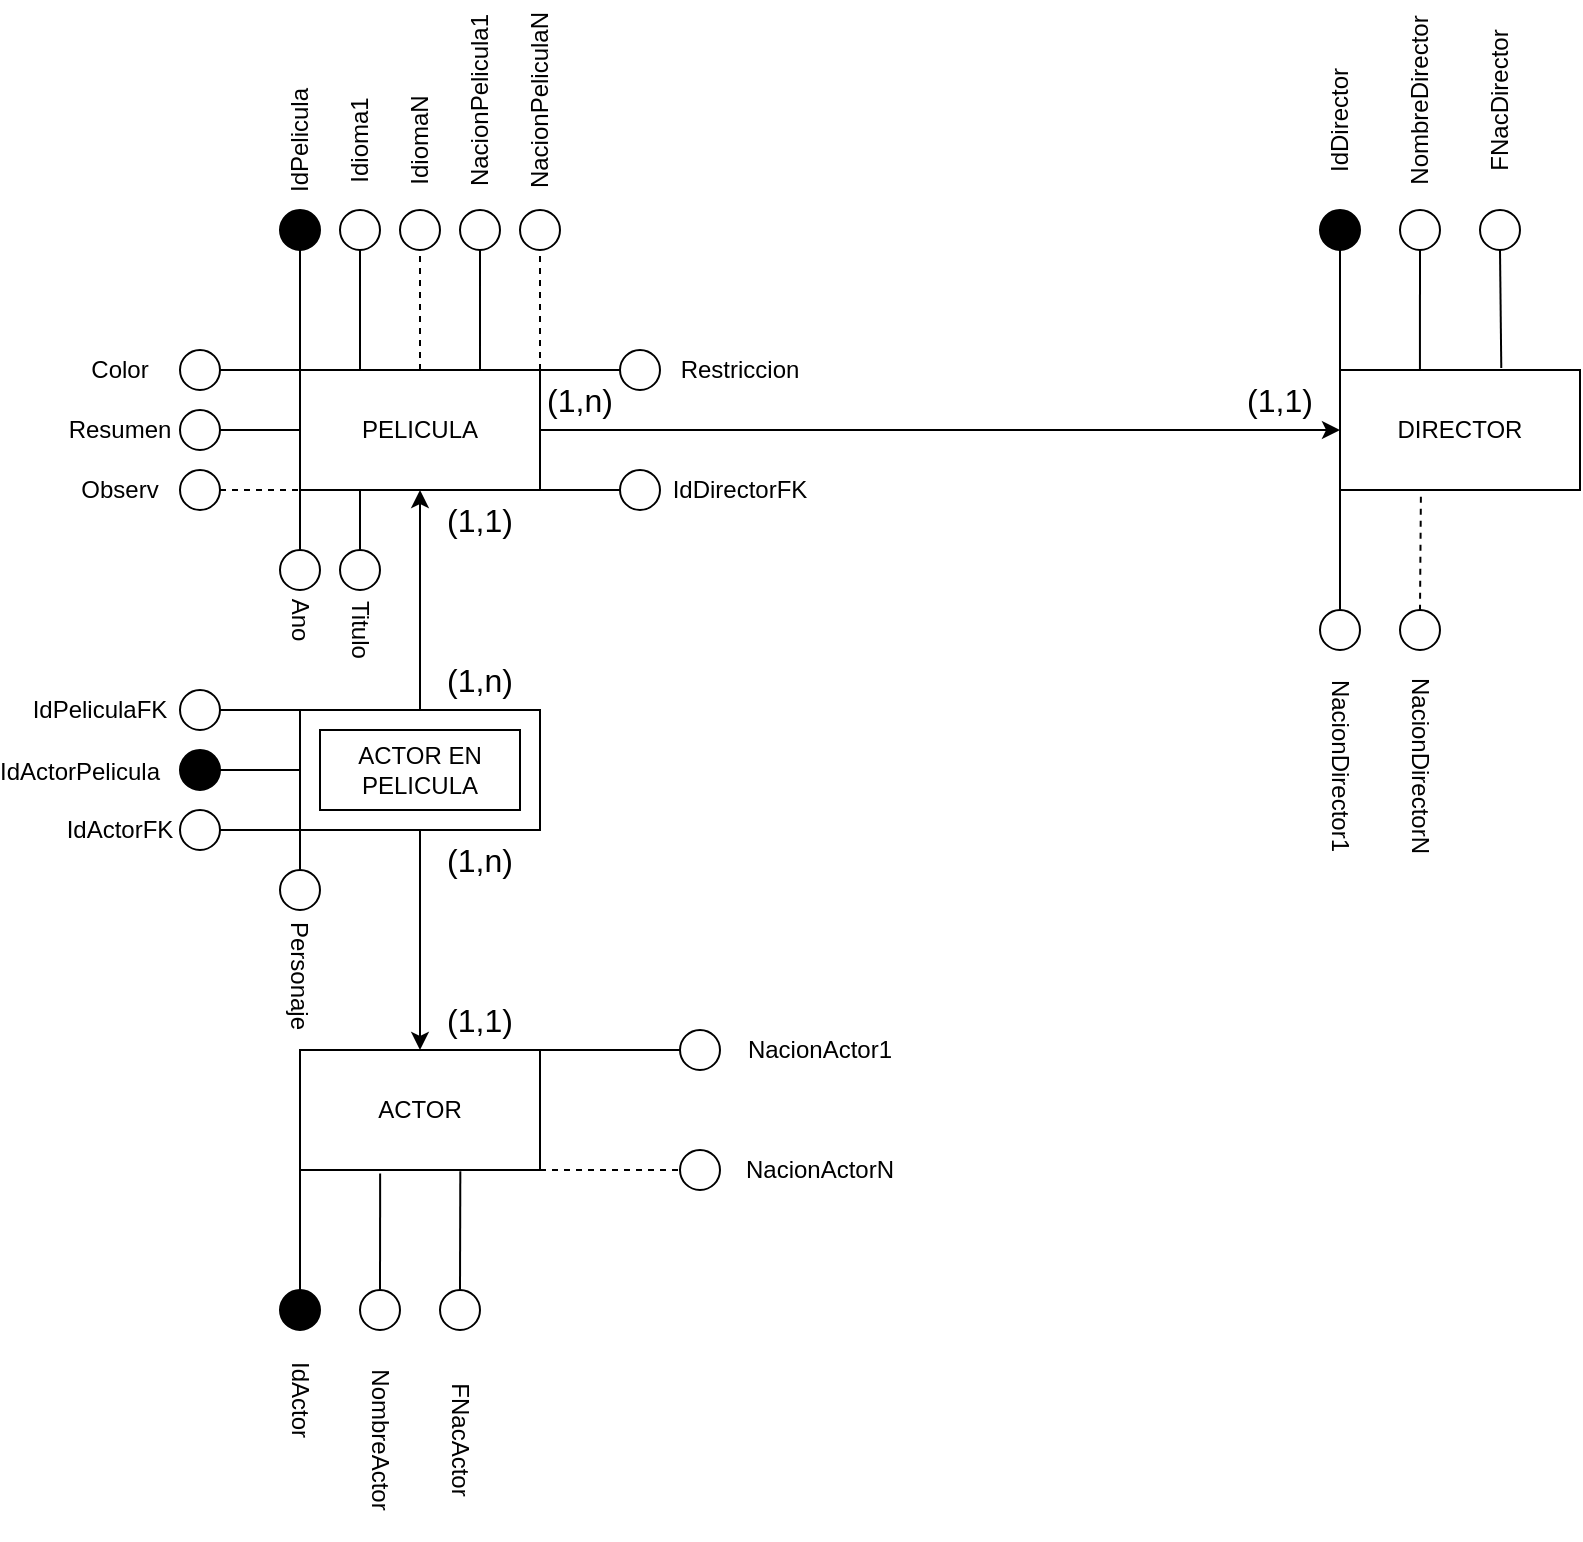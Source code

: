 <mxfile version="25.0.1">
  <diagram name="Page-1" id="vyGXIA79MHlj44jtNxEa">
    <mxGraphModel dx="3134" dy="746" grid="1" gridSize="10" guides="1" tooltips="1" connect="1" arrows="1" fold="1" page="1" pageScale="1" pageWidth="850" pageHeight="1100" math="0" shadow="0">
      <root>
        <mxCell id="0" />
        <mxCell id="1" parent="0" />
        <mxCell id="NIufxUbHIXF32C0Od_Hi-1" value="PELICULA" style="rounded=0;whiteSpace=wrap;html=1;" parent="1" vertex="1">
          <mxGeometry x="-740" y="350" width="120" height="60" as="geometry" />
        </mxCell>
        <mxCell id="NIufxUbHIXF32C0Od_Hi-2" value="ACTOR" style="rounded=0;whiteSpace=wrap;html=1;" parent="1" vertex="1">
          <mxGeometry x="-740" y="690" width="120" height="60" as="geometry" />
        </mxCell>
        <mxCell id="NIufxUbHIXF32C0Od_Hi-4" value="DIRECTOR" style="rounded=0;whiteSpace=wrap;html=1;" parent="1" vertex="1">
          <mxGeometry x="-220" y="350" width="120" height="60" as="geometry" />
        </mxCell>
        <mxCell id="NIufxUbHIXF32C0Od_Hi-11" value="" style="ellipse;whiteSpace=wrap;html=1;aspect=fixed;fillColor=#000000;" parent="1" vertex="1">
          <mxGeometry x="-750" y="810" width="20" height="20" as="geometry" />
        </mxCell>
        <mxCell id="NIufxUbHIXF32C0Od_Hi-12" value="" style="ellipse;whiteSpace=wrap;html=1;aspect=fixed;" parent="1" vertex="1">
          <mxGeometry x="-550" y="680" width="20" height="20" as="geometry" />
        </mxCell>
        <mxCell id="NIufxUbHIXF32C0Od_Hi-14" value="" style="endArrow=none;html=1;rounded=0;fontSize=12;startSize=8;endSize=8;curved=1;entryX=0;entryY=1;entryDx=0;entryDy=0;exitX=0.5;exitY=0;exitDx=0;exitDy=0;" parent="1" source="NIufxUbHIXF32C0Od_Hi-11" target="NIufxUbHIXF32C0Od_Hi-2" edge="1">
          <mxGeometry width="50" height="50" relative="1" as="geometry">
            <mxPoint x="-620" y="640" as="sourcePoint" />
            <mxPoint x="-570" y="590" as="targetPoint" />
          </mxGeometry>
        </mxCell>
        <mxCell id="twvNicbN_SNmIhZQjOS2-8" style="edgeStyle=orthogonalEdgeStyle;rounded=0;orthogonalLoop=1;jettySize=auto;html=1;exitX=1;exitY=0;exitDx=0;exitDy=0;" parent="1" source="NIufxUbHIXF32C0Od_Hi-16" edge="1">
          <mxGeometry relative="1" as="geometry">
            <mxPoint x="-740" y="610" as="targetPoint" />
          </mxGeometry>
        </mxCell>
        <mxCell id="NIufxUbHIXF32C0Od_Hi-16" value="" style="ellipse;whiteSpace=wrap;html=1;aspect=fixed;" parent="1" vertex="1">
          <mxGeometry x="-750" y="600" width="20" height="20" as="geometry" />
        </mxCell>
        <mxCell id="NIufxUbHIXF32C0Od_Hi-17" value="" style="endArrow=none;html=1;rounded=0;fontSize=12;startSize=8;endSize=8;curved=1;entryX=0.5;entryY=0;entryDx=0;entryDy=0;exitX=0;exitY=1;exitDx=0;exitDy=0;" parent="1" source="NIufxUbHIXF32C0Od_Hi-104" target="NIufxUbHIXF32C0Od_Hi-16" edge="1">
          <mxGeometry width="50" height="50" relative="1" as="geometry">
            <mxPoint x="-760" y="610" as="sourcePoint" />
            <mxPoint x="-740" y="610" as="targetPoint" />
          </mxGeometry>
        </mxCell>
        <mxCell id="NIufxUbHIXF32C0Od_Hi-18" value="" style="ellipse;whiteSpace=wrap;html=1;aspect=fixed;" parent="1" vertex="1">
          <mxGeometry x="-580" y="340" width="20" height="20" as="geometry" />
        </mxCell>
        <mxCell id="NIufxUbHIXF32C0Od_Hi-19" value="" style="ellipse;whiteSpace=wrap;html=1;aspect=fixed;" parent="1" vertex="1">
          <mxGeometry x="-720" y="440" width="20" height="20" as="geometry" />
        </mxCell>
        <mxCell id="NIufxUbHIXF32C0Od_Hi-20" value="" style="ellipse;whiteSpace=wrap;html=1;aspect=fixed;" parent="1" vertex="1">
          <mxGeometry x="-800" y="370" width="20" height="20" as="geometry" />
        </mxCell>
        <mxCell id="NIufxUbHIXF32C0Od_Hi-21" value="" style="ellipse;whiteSpace=wrap;html=1;aspect=fixed;" parent="1" vertex="1">
          <mxGeometry x="-720" y="270" width="20" height="20" as="geometry" />
        </mxCell>
        <mxCell id="NIufxUbHIXF32C0Od_Hi-22" value="" style="ellipse;whiteSpace=wrap;html=1;aspect=fixed;fillColor=#000000;" parent="1" vertex="1">
          <mxGeometry x="-750" y="270" width="20" height="20" as="geometry" />
        </mxCell>
        <mxCell id="NIufxUbHIXF32C0Od_Hi-27" value="" style="endArrow=none;html=1;rounded=0;fontSize=12;startSize=8;endSize=8;curved=1;exitX=0.25;exitY=1;exitDx=0;exitDy=0;" parent="1" source="NIufxUbHIXF32C0Od_Hi-1" edge="1">
          <mxGeometry width="50" height="50" relative="1" as="geometry">
            <mxPoint x="-590" y="320" as="sourcePoint" />
            <mxPoint x="-710" y="440" as="targetPoint" />
          </mxGeometry>
        </mxCell>
        <mxCell id="NIufxUbHIXF32C0Od_Hi-28" value="" style="endArrow=none;html=1;rounded=0;fontSize=12;startSize=8;endSize=8;curved=1;entryX=1;entryY=0;entryDx=0;entryDy=0;exitX=0;exitY=0.5;exitDx=0;exitDy=0;" parent="1" source="NIufxUbHIXF32C0Od_Hi-18" target="NIufxUbHIXF32C0Od_Hi-1" edge="1">
          <mxGeometry width="50" height="50" relative="1" as="geometry">
            <mxPoint x="-620" y="420" as="sourcePoint" />
            <mxPoint x="-570" y="370" as="targetPoint" />
          </mxGeometry>
        </mxCell>
        <mxCell id="NIufxUbHIXF32C0Od_Hi-29" value="" style="endArrow=none;html=1;rounded=0;fontSize=12;startSize=8;endSize=8;curved=1;entryX=1;entryY=0.5;entryDx=0;entryDy=0;exitX=0;exitY=0.5;exitDx=0;exitDy=0;" parent="1" source="NIufxUbHIXF32C0Od_Hi-1" target="NIufxUbHIXF32C0Od_Hi-20" edge="1">
          <mxGeometry width="50" height="50" relative="1" as="geometry">
            <mxPoint x="-620" y="420" as="sourcePoint" />
            <mxPoint x="-570" y="370" as="targetPoint" />
          </mxGeometry>
        </mxCell>
        <mxCell id="NIufxUbHIXF32C0Od_Hi-31" value="" style="endArrow=none;html=1;rounded=0;fontSize=12;startSize=8;endSize=8;curved=1;entryX=0.5;entryY=1;entryDx=0;entryDy=0;exitX=0;exitY=0;exitDx=0;exitDy=0;" parent="1" source="NIufxUbHIXF32C0Od_Hi-1" target="NIufxUbHIXF32C0Od_Hi-22" edge="1">
          <mxGeometry width="50" height="50" relative="1" as="geometry">
            <mxPoint x="-620" y="420" as="sourcePoint" />
            <mxPoint x="-570" y="370" as="targetPoint" />
          </mxGeometry>
        </mxCell>
        <mxCell id="NIufxUbHIXF32C0Od_Hi-32" value="" style="ellipse;whiteSpace=wrap;html=1;aspect=fixed;" parent="1" vertex="1">
          <mxGeometry x="-800" y="340" width="20" height="20" as="geometry" />
        </mxCell>
        <mxCell id="NIufxUbHIXF32C0Od_Hi-33" value="" style="ellipse;whiteSpace=wrap;html=1;aspect=fixed;" parent="1" vertex="1">
          <mxGeometry x="-800" y="400" width="20" height="20" as="geometry" />
        </mxCell>
        <mxCell id="NIufxUbHIXF32C0Od_Hi-34" value="" style="endArrow=none;html=1;rounded=0;fontSize=12;startSize=8;endSize=8;curved=1;entryX=1;entryY=0.5;entryDx=0;entryDy=0;exitX=0;exitY=0;exitDx=0;exitDy=0;" parent="1" source="NIufxUbHIXF32C0Od_Hi-1" target="NIufxUbHIXF32C0Od_Hi-32" edge="1">
          <mxGeometry width="50" height="50" relative="1" as="geometry">
            <mxPoint x="-620" y="420" as="sourcePoint" />
            <mxPoint x="-570" y="370" as="targetPoint" />
          </mxGeometry>
        </mxCell>
        <mxCell id="NIufxUbHIXF32C0Od_Hi-37" style="edgeStyle=none;curved=1;rounded=0;orthogonalLoop=1;jettySize=auto;html=1;exitX=0.5;exitY=0;exitDx=0;exitDy=0;fontSize=12;startSize=8;endSize=8;" parent="1" source="NIufxUbHIXF32C0Od_Hi-19" target="NIufxUbHIXF32C0Od_Hi-19" edge="1">
          <mxGeometry relative="1" as="geometry" />
        </mxCell>
        <mxCell id="NIufxUbHIXF32C0Od_Hi-38" value="" style="ellipse;whiteSpace=wrap;html=1;aspect=fixed;fillColor=#000000;" parent="1" vertex="1">
          <mxGeometry x="-230" y="270" width="20" height="20" as="geometry" />
        </mxCell>
        <mxCell id="NIufxUbHIXF32C0Od_Hi-39" value="" style="ellipse;whiteSpace=wrap;html=1;aspect=fixed;" parent="1" vertex="1">
          <mxGeometry x="-230" y="470" width="20" height="20" as="geometry" />
        </mxCell>
        <mxCell id="NIufxUbHIXF32C0Od_Hi-43" value="" style="endArrow=none;html=1;rounded=0;fontSize=12;startSize=8;endSize=8;curved=1;entryX=0.5;entryY=1;entryDx=0;entryDy=0;exitX=0;exitY=0;exitDx=0;exitDy=0;" parent="1" source="NIufxUbHIXF32C0Od_Hi-4" target="NIufxUbHIXF32C0Od_Hi-38" edge="1">
          <mxGeometry width="50" height="50" relative="1" as="geometry">
            <mxPoint x="-420" y="420" as="sourcePoint" />
            <mxPoint x="-370" y="370" as="targetPoint" />
          </mxGeometry>
        </mxCell>
        <mxCell id="NIufxUbHIXF32C0Od_Hi-45" value="(1,n)" style="text;html=1;align=center;verticalAlign=middle;whiteSpace=wrap;rounded=0;fontSize=16;" parent="1" vertex="1">
          <mxGeometry x="-630" y="350" width="60" height="30" as="geometry" />
        </mxCell>
        <mxCell id="NIufxUbHIXF32C0Od_Hi-46" value="(1,1)" style="text;html=1;align=center;verticalAlign=middle;whiteSpace=wrap;rounded=0;fontSize=16;" parent="1" vertex="1">
          <mxGeometry x="-280" y="350" width="60" height="30" as="geometry" />
        </mxCell>
        <mxCell id="NIufxUbHIXF32C0Od_Hi-48" value="(1,n)" style="text;html=1;align=center;verticalAlign=middle;whiteSpace=wrap;rounded=0;fontSize=16;" parent="1" vertex="1">
          <mxGeometry x="-680" y="490" width="60" height="30" as="geometry" />
        </mxCell>
        <mxCell id="NIufxUbHIXF32C0Od_Hi-49" value="(1,n)" style="text;html=1;align=center;verticalAlign=middle;whiteSpace=wrap;rounded=0;fontSize=16;" parent="1" vertex="1">
          <mxGeometry x="-680" y="580" width="60" height="30" as="geometry" />
        </mxCell>
        <mxCell id="NIufxUbHIXF32C0Od_Hi-52" value="" style="ellipse;whiteSpace=wrap;html=1;aspect=fixed;fillColor=#ffffff;" parent="1" vertex="1">
          <mxGeometry x="-710" y="810" width="20" height="20" as="geometry" />
        </mxCell>
        <mxCell id="NIufxUbHIXF32C0Od_Hi-53" value="" style="endArrow=none;html=1;rounded=0;fontSize=12;startSize=8;endSize=8;curved=1;exitX=0.5;exitY=0;exitDx=0;exitDy=0;entryX=0.334;entryY=1.029;entryDx=0;entryDy=0;entryPerimeter=0;" parent="1" source="NIufxUbHIXF32C0Od_Hi-52" target="NIufxUbHIXF32C0Od_Hi-2" edge="1">
          <mxGeometry width="50" height="50" relative="1" as="geometry">
            <mxPoint x="-560" y="640" as="sourcePoint" />
            <mxPoint x="-690" y="760" as="targetPoint" />
          </mxGeometry>
        </mxCell>
        <mxCell id="NIufxUbHIXF32C0Od_Hi-54" value="NacionActor1" style="text;html=1;align=center;verticalAlign=middle;whiteSpace=wrap;rounded=0;rotation=0;" parent="1" vertex="1">
          <mxGeometry x="-520" y="675" width="80" height="30" as="geometry" />
        </mxCell>
        <mxCell id="NIufxUbHIXF32C0Od_Hi-55" value="NombreActor" style="text;html=1;align=center;verticalAlign=middle;whiteSpace=wrap;rounded=0;rotation=90;" parent="1" vertex="1">
          <mxGeometry x="-750" y="870" width="100" height="30" as="geometry" />
        </mxCell>
        <mxCell id="NIufxUbHIXF32C0Od_Hi-56" value="IdActor" style="text;html=1;align=center;verticalAlign=middle;whiteSpace=wrap;rounded=0;rotation=90;" parent="1" vertex="1">
          <mxGeometry x="-770" y="850" width="60" height="30" as="geometry" />
        </mxCell>
        <mxCell id="NIufxUbHIXF32C0Od_Hi-57" value="Personaje" style="text;html=1;align=center;verticalAlign=middle;whiteSpace=wrap;rounded=0;rotation=90;" parent="1" vertex="1">
          <mxGeometry x="-767.5" y="645" width="55" height="15" as="geometry" />
        </mxCell>
        <mxCell id="NIufxUbHIXF32C0Od_Hi-58" value="" style="ellipse;whiteSpace=wrap;html=1;aspect=fixed;" parent="1" vertex="1">
          <mxGeometry x="-690" y="270" width="20" height="20" as="geometry" />
        </mxCell>
        <mxCell id="NIufxUbHIXF32C0Od_Hi-60" value="Color" style="text;html=1;align=center;verticalAlign=middle;whiteSpace=wrap;rounded=0;rotation=0;" parent="1" vertex="1">
          <mxGeometry x="-860" y="335" width="60" height="30" as="geometry" />
        </mxCell>
        <mxCell id="NIufxUbHIXF32C0Od_Hi-61" value="Resumen" style="text;html=1;align=center;verticalAlign=middle;whiteSpace=wrap;rounded=0;rotation=0;" parent="1" vertex="1">
          <mxGeometry x="-860" y="365" width="60" height="30" as="geometry" />
        </mxCell>
        <mxCell id="NIufxUbHIXF32C0Od_Hi-62" value="Observ" style="text;html=1;align=center;verticalAlign=middle;whiteSpace=wrap;rounded=0;rotation=0;" parent="1" vertex="1">
          <mxGeometry x="-860" y="395" width="60" height="30" as="geometry" />
        </mxCell>
        <mxCell id="NIufxUbHIXF32C0Od_Hi-63" value="IdPelicula" style="text;html=1;align=center;verticalAlign=middle;whiteSpace=wrap;rounded=0;rotation=-90;" parent="1" vertex="1">
          <mxGeometry x="-770" y="220" width="60" height="30" as="geometry" />
        </mxCell>
        <mxCell id="NIufxUbHIXF32C0Od_Hi-64" value="Idioma1" style="text;html=1;align=center;verticalAlign=middle;whiteSpace=wrap;rounded=0;rotation=-90;" parent="1" vertex="1">
          <mxGeometry x="-740" y="220" width="60" height="30" as="geometry" />
        </mxCell>
        <mxCell id="NIufxUbHIXF32C0Od_Hi-65" value="NacionPelicula1" style="text;html=1;align=center;verticalAlign=middle;whiteSpace=wrap;rounded=0;rotation=-90;" parent="1" vertex="1">
          <mxGeometry x="-700" y="200" width="100" height="30" as="geometry" />
        </mxCell>
        <mxCell id="NIufxUbHIXF32C0Od_Hi-66" value="Ano" style="text;html=1;align=center;verticalAlign=middle;whiteSpace=wrap;rounded=0;rotation=90;" parent="1" vertex="1">
          <mxGeometry x="-770" y="460" width="60" height="30" as="geometry" />
        </mxCell>
        <mxCell id="NIufxUbHIXF32C0Od_Hi-67" value="Titulo" style="text;html=1;align=center;verticalAlign=middle;whiteSpace=wrap;rounded=0;rotation=90;" parent="1" vertex="1">
          <mxGeometry x="-740" y="465" width="60" height="30" as="geometry" />
        </mxCell>
        <mxCell id="NIufxUbHIXF32C0Od_Hi-69" value="" style="ellipse;whiteSpace=wrap;html=1;aspect=fixed;" parent="1" vertex="1">
          <mxGeometry x="-190" y="270" width="20" height="20" as="geometry" />
        </mxCell>
        <mxCell id="NIufxUbHIXF32C0Od_Hi-70" value="" style="ellipse;whiteSpace=wrap;html=1;aspect=fixed;" parent="1" vertex="1">
          <mxGeometry x="-150" y="270" width="20" height="20" as="geometry" />
        </mxCell>
        <mxCell id="NIufxUbHIXF32C0Od_Hi-71" value="" style="endArrow=none;html=1;rounded=0;entryX=0.5;entryY=1;entryDx=0;entryDy=0;exitX=0.333;exitY=0;exitDx=0;exitDy=0;exitPerimeter=0;" parent="1" source="NIufxUbHIXF32C0Od_Hi-4" target="NIufxUbHIXF32C0Od_Hi-69" edge="1">
          <mxGeometry width="50" height="50" relative="1" as="geometry">
            <mxPoint x="-190" y="330" as="sourcePoint" />
            <mxPoint x="-150" y="420" as="targetPoint" />
          </mxGeometry>
        </mxCell>
        <mxCell id="NIufxUbHIXF32C0Od_Hi-72" value="" style="endArrow=none;html=1;rounded=0;entryX=0.5;entryY=1;entryDx=0;entryDy=0;exitX=0.672;exitY=-0.016;exitDx=0;exitDy=0;exitPerimeter=0;" parent="1" source="NIufxUbHIXF32C0Od_Hi-4" target="NIufxUbHIXF32C0Od_Hi-70" edge="1">
          <mxGeometry width="50" height="50" relative="1" as="geometry">
            <mxPoint x="-140" y="310" as="sourcePoint" />
            <mxPoint x="-150" y="420" as="targetPoint" />
          </mxGeometry>
        </mxCell>
        <mxCell id="NIufxUbHIXF32C0Od_Hi-77" value="IdDirector" style="text;html=1;align=center;verticalAlign=middle;whiteSpace=wrap;rounded=0;rotation=-90;" parent="1" vertex="1">
          <mxGeometry x="-250" y="210" width="60" height="30" as="geometry" />
        </mxCell>
        <mxCell id="NIufxUbHIXF32C0Od_Hi-78" value="NombreDirector" style="text;html=1;align=center;verticalAlign=middle;whiteSpace=wrap;rounded=0;rotation=-90;" parent="1" vertex="1">
          <mxGeometry x="-210" y="200" width="60" height="30" as="geometry" />
        </mxCell>
        <mxCell id="NIufxUbHIXF32C0Od_Hi-79" value="FNacDirector" style="text;html=1;align=center;verticalAlign=middle;whiteSpace=wrap;rounded=0;rotation=-90;" parent="1" vertex="1">
          <mxGeometry x="-185" y="200" width="90" height="30" as="geometry" />
        </mxCell>
        <mxCell id="NIufxUbHIXF32C0Od_Hi-85" value="" style="ellipse;whiteSpace=wrap;html=1;aspect=fixed;fillColor=#ffffff;" parent="1" vertex="1">
          <mxGeometry x="-670" y="810" width="20" height="20" as="geometry" />
        </mxCell>
        <mxCell id="NIufxUbHIXF32C0Od_Hi-86" value="FNacActor" style="text;html=1;align=center;verticalAlign=middle;whiteSpace=wrap;rounded=0;rotation=90;" parent="1" vertex="1">
          <mxGeometry x="-710" y="870" width="100" height="30" as="geometry" />
        </mxCell>
        <mxCell id="NIufxUbHIXF32C0Od_Hi-87" value="" style="endArrow=none;html=1;rounded=0;fontSize=12;startSize=8;endSize=8;curved=1;exitX=0.5;exitY=0;exitDx=0;exitDy=0;entryX=0.668;entryY=1.01;entryDx=0;entryDy=0;entryPerimeter=0;" parent="1" source="NIufxUbHIXF32C0Od_Hi-85" target="NIufxUbHIXF32C0Od_Hi-2" edge="1">
          <mxGeometry width="50" height="50" relative="1" as="geometry">
            <mxPoint x="-690" y="830" as="sourcePoint" />
            <mxPoint x="-660" y="770" as="targetPoint" />
          </mxGeometry>
        </mxCell>
        <mxCell id="NIufxUbHIXF32C0Od_Hi-88" value="" style="endArrow=classic;html=1;rounded=0;entryX=0;entryY=0.5;entryDx=0;entryDy=0;exitX=1;exitY=0.5;exitDx=0;exitDy=0;" parent="1" source="NIufxUbHIXF32C0Od_Hi-1" target="NIufxUbHIXF32C0Od_Hi-4" edge="1">
          <mxGeometry width="50" height="50" relative="1" as="geometry">
            <mxPoint x="-380" y="380" as="sourcePoint" />
            <mxPoint x="-410" y="450" as="targetPoint" />
          </mxGeometry>
        </mxCell>
        <mxCell id="NIufxUbHIXF32C0Od_Hi-94" value="" style="endArrow=none;html=1;rounded=0;fontSize=12;startSize=8;endSize=8;curved=1;entryX=0;entryY=1;entryDx=0;entryDy=0;exitX=0.5;exitY=0;exitDx=0;exitDy=0;" parent="1" source="NIufxUbHIXF32C0Od_Hi-96" target="NIufxUbHIXF32C0Od_Hi-1" edge="1">
          <mxGeometry width="50" height="50" relative="1" as="geometry">
            <mxPoint x="-740" y="450" as="sourcePoint" />
            <mxPoint x="-730" y="420" as="targetPoint" />
          </mxGeometry>
        </mxCell>
        <mxCell id="NIufxUbHIXF32C0Od_Hi-96" value="" style="ellipse;whiteSpace=wrap;html=1;aspect=fixed;" parent="1" vertex="1">
          <mxGeometry x="-750" y="440" width="20" height="20" as="geometry" />
        </mxCell>
        <mxCell id="NIufxUbHIXF32C0Od_Hi-99" value="Restriccion" style="text;html=1;align=center;verticalAlign=middle;whiteSpace=wrap;rounded=0;rotation=0;" parent="1" vertex="1">
          <mxGeometry x="-550" y="335" width="60" height="30" as="geometry" />
        </mxCell>
        <mxCell id="NIufxUbHIXF32C0Od_Hi-102" value="(1,1)" style="text;html=1;align=center;verticalAlign=middle;whiteSpace=wrap;rounded=0;fontSize=16;" parent="1" vertex="1">
          <mxGeometry x="-680" y="410" width="60" height="30" as="geometry" />
        </mxCell>
        <mxCell id="NIufxUbHIXF32C0Od_Hi-103" value="(1,1)" style="text;html=1;align=center;verticalAlign=middle;whiteSpace=wrap;rounded=0;fontSize=16;" parent="1" vertex="1">
          <mxGeometry x="-680" y="660" width="60" height="30" as="geometry" />
        </mxCell>
        <mxCell id="NIufxUbHIXF32C0Od_Hi-104" value="" style="rounded=0;whiteSpace=wrap;html=1;" parent="1" vertex="1">
          <mxGeometry x="-740" y="520" width="120" height="60" as="geometry" />
        </mxCell>
        <mxCell id="NIufxUbHIXF32C0Od_Hi-105" value="ACTOR EN PELICULA" style="rounded=0;whiteSpace=wrap;html=1;" parent="1" vertex="1">
          <mxGeometry x="-730" y="530" width="100" height="40" as="geometry" />
        </mxCell>
        <mxCell id="NIufxUbHIXF32C0Od_Hi-107" value="" style="ellipse;whiteSpace=wrap;html=1;aspect=fixed;fillColor=#ffffff;" parent="1" vertex="1">
          <mxGeometry x="-800" y="510" width="20" height="20" as="geometry" />
        </mxCell>
        <mxCell id="NIufxUbHIXF32C0Od_Hi-108" value="" style="ellipse;whiteSpace=wrap;html=1;aspect=fixed;fillColor=#ffffff;" parent="1" vertex="1">
          <mxGeometry x="-800" y="570" width="20" height="20" as="geometry" />
        </mxCell>
        <mxCell id="NIufxUbHIXF32C0Od_Hi-109" value="" style="endArrow=none;html=1;rounded=0;entryX=1;entryY=0.5;entryDx=0;entryDy=0;exitX=0;exitY=0;exitDx=0;exitDy=0;" parent="1" source="NIufxUbHIXF32C0Od_Hi-104" target="NIufxUbHIXF32C0Od_Hi-107" edge="1">
          <mxGeometry width="50" height="50" relative="1" as="geometry">
            <mxPoint x="-510" y="470" as="sourcePoint" />
            <mxPoint x="-460" y="420" as="targetPoint" />
          </mxGeometry>
        </mxCell>
        <mxCell id="NIufxUbHIXF32C0Od_Hi-110" value="" style="endArrow=none;html=1;rounded=0;entryX=1;entryY=0.5;entryDx=0;entryDy=0;exitX=0;exitY=1;exitDx=0;exitDy=0;" parent="1" source="NIufxUbHIXF32C0Od_Hi-104" target="NIufxUbHIXF32C0Od_Hi-108" edge="1">
          <mxGeometry width="50" height="50" relative="1" as="geometry">
            <mxPoint x="-760" y="548" as="sourcePoint" />
            <mxPoint x="-770" y="530" as="targetPoint" />
          </mxGeometry>
        </mxCell>
        <mxCell id="NIufxUbHIXF32C0Od_Hi-111" value="IdPeliculaFK" style="text;html=1;align=center;verticalAlign=middle;whiteSpace=wrap;rounded=0;rotation=0;" parent="1" vertex="1">
          <mxGeometry x="-870" y="505" width="60" height="30" as="geometry" />
        </mxCell>
        <mxCell id="NIufxUbHIXF32C0Od_Hi-112" value="IdActorFK" style="text;html=1;align=center;verticalAlign=middle;whiteSpace=wrap;rounded=0;rotation=0;" parent="1" vertex="1">
          <mxGeometry x="-860" y="565" width="60" height="30" as="geometry" />
        </mxCell>
        <mxCell id="NIufxUbHIXF32C0Od_Hi-114" value="" style="ellipse;whiteSpace=wrap;html=1;aspect=fixed;" parent="1" vertex="1">
          <mxGeometry x="-580" y="400" width="20" height="20" as="geometry" />
        </mxCell>
        <mxCell id="NIufxUbHIXF32C0Od_Hi-116" value="IdDirectorFK" style="text;html=1;align=center;verticalAlign=middle;whiteSpace=wrap;rounded=0;rotation=0;" parent="1" vertex="1">
          <mxGeometry x="-550" y="395" width="60" height="30" as="geometry" />
        </mxCell>
        <mxCell id="NIufxUbHIXF32C0Od_Hi-117" value="" style="endArrow=none;html=1;rounded=0;entryX=1;entryY=0;entryDx=0;entryDy=0;exitX=0;exitY=0.5;exitDx=0;exitDy=0;" parent="1" source="NIufxUbHIXF32C0Od_Hi-114" target="NIufxUbHIXF32C0Od_Hi-102" edge="1">
          <mxGeometry width="50" height="50" relative="1" as="geometry">
            <mxPoint x="-510" y="470" as="sourcePoint" />
            <mxPoint x="-460" y="420" as="targetPoint" />
          </mxGeometry>
        </mxCell>
        <mxCell id="NIufxUbHIXF32C0Od_Hi-118" value="" style="endArrow=none;dashed=1;html=1;rounded=0;exitX=1;exitY=0.5;exitDx=0;exitDy=0;entryX=0;entryY=1;entryDx=0;entryDy=0;" parent="1" source="NIufxUbHIXF32C0Od_Hi-33" target="NIufxUbHIXF32C0Od_Hi-1" edge="1">
          <mxGeometry width="50" height="50" relative="1" as="geometry">
            <mxPoint x="-510" y="470" as="sourcePoint" />
            <mxPoint x="-460" y="420" as="targetPoint" />
          </mxGeometry>
        </mxCell>
        <mxCell id="twvNicbN_SNmIhZQjOS2-4" value="" style="endArrow=classic;html=1;rounded=0;entryX=0.5;entryY=1;entryDx=0;entryDy=0;exitX=0;exitY=1;exitDx=0;exitDy=0;" parent="1" source="NIufxUbHIXF32C0Od_Hi-48" target="NIufxUbHIXF32C0Od_Hi-1" edge="1">
          <mxGeometry width="50" height="50" relative="1" as="geometry">
            <mxPoint x="-430" y="490" as="sourcePoint" />
            <mxPoint x="-380" y="440" as="targetPoint" />
          </mxGeometry>
        </mxCell>
        <mxCell id="twvNicbN_SNmIhZQjOS2-5" value="" style="endArrow=classic;html=1;rounded=0;entryX=0;entryY=1;entryDx=0;entryDy=0;exitX=0;exitY=0;exitDx=0;exitDy=0;" parent="1" source="NIufxUbHIXF32C0Od_Hi-49" target="NIufxUbHIXF32C0Od_Hi-103" edge="1">
          <mxGeometry width="50" height="50" relative="1" as="geometry">
            <mxPoint x="-430" y="490" as="sourcePoint" />
            <mxPoint x="-380" y="440" as="targetPoint" />
          </mxGeometry>
        </mxCell>
        <mxCell id="twvNicbN_SNmIhZQjOS2-14" value="" style="ellipse;whiteSpace=wrap;html=1;aspect=fixed;fillColor=#000000;" parent="1" vertex="1">
          <mxGeometry x="-800" y="540" width="20" height="20" as="geometry" />
        </mxCell>
        <mxCell id="twvNicbN_SNmIhZQjOS2-16" value="" style="endArrow=none;html=1;rounded=0;entryX=1;entryY=0.5;entryDx=0;entryDy=0;exitX=0;exitY=0.5;exitDx=0;exitDy=0;" parent="1" source="NIufxUbHIXF32C0Od_Hi-104" target="twvNicbN_SNmIhZQjOS2-14" edge="1">
          <mxGeometry width="50" height="50" relative="1" as="geometry">
            <mxPoint x="-730" y="530" as="sourcePoint" />
            <mxPoint x="-770" y="530" as="targetPoint" />
          </mxGeometry>
        </mxCell>
        <mxCell id="twvNicbN_SNmIhZQjOS2-17" value="IdActorPelicula" style="text;html=1;align=center;verticalAlign=middle;whiteSpace=wrap;rounded=0;rotation=0;" parent="1" vertex="1">
          <mxGeometry x="-880" y="533" width="60" height="35" as="geometry" />
        </mxCell>
        <mxCell id="twvNicbN_SNmIhZQjOS2-19" value="" style="ellipse;whiteSpace=wrap;html=1;aspect=fixed;" parent="1" vertex="1">
          <mxGeometry x="-190" y="470" width="20" height="20" as="geometry" />
        </mxCell>
        <mxCell id="twvNicbN_SNmIhZQjOS2-23" value="" style="endArrow=none;html=1;rounded=0;entryX=0;entryY=1;entryDx=0;entryDy=0;exitX=0.5;exitY=0;exitDx=0;exitDy=0;" parent="1" source="NIufxUbHIXF32C0Od_Hi-39" target="NIufxUbHIXF32C0Od_Hi-4" edge="1">
          <mxGeometry width="50" height="50" relative="1" as="geometry">
            <mxPoint x="-240" y="380" as="sourcePoint" />
            <mxPoint x="-190" y="330" as="targetPoint" />
          </mxGeometry>
        </mxCell>
        <mxCell id="twvNicbN_SNmIhZQjOS2-24" value="" style="endArrow=none;dashed=1;html=1;rounded=0;entryX=0.5;entryY=0;entryDx=0;entryDy=0;exitX=0.337;exitY=1.057;exitDx=0;exitDy=0;exitPerimeter=0;" parent="1" source="NIufxUbHIXF32C0Od_Hi-4" target="twvNicbN_SNmIhZQjOS2-19" edge="1">
          <mxGeometry width="50" height="50" relative="1" as="geometry">
            <mxPoint x="-180" y="430" as="sourcePoint" />
            <mxPoint x="-190" y="330" as="targetPoint" />
          </mxGeometry>
        </mxCell>
        <mxCell id="twvNicbN_SNmIhZQjOS2-27" value="NacionDirector1" style="text;html=1;align=center;verticalAlign=middle;whiteSpace=wrap;rounded=0;rotation=90;" parent="1" vertex="1">
          <mxGeometry x="-270" y="533" width="100" height="30" as="geometry" />
        </mxCell>
        <mxCell id="twvNicbN_SNmIhZQjOS2-28" value="NacionDirectorN" style="text;html=1;align=center;verticalAlign=middle;whiteSpace=wrap;rounded=0;rotation=90;" parent="1" vertex="1">
          <mxGeometry x="-230" y="533" width="100" height="30" as="geometry" />
        </mxCell>
        <mxCell id="twvNicbN_SNmIhZQjOS2-30" value="" style="endArrow=none;dashed=1;html=1;rounded=0;exitX=1;exitY=1;exitDx=0;exitDy=0;entryX=0;entryY=0.5;entryDx=0;entryDy=0;" parent="1" source="NIufxUbHIXF32C0Od_Hi-2" target="twvNicbN_SNmIhZQjOS2-31" edge="1">
          <mxGeometry width="50" height="50" relative="1" as="geometry">
            <mxPoint x="-610" y="750" as="sourcePoint" />
            <mxPoint x="-560" y="750" as="targetPoint" />
          </mxGeometry>
        </mxCell>
        <mxCell id="twvNicbN_SNmIhZQjOS2-31" value="" style="ellipse;whiteSpace=wrap;html=1;aspect=fixed;" parent="1" vertex="1">
          <mxGeometry x="-550" y="740" width="20" height="20" as="geometry" />
        </mxCell>
        <mxCell id="twvNicbN_SNmIhZQjOS2-33" value="NacionActorN" style="text;html=1;align=center;verticalAlign=middle;whiteSpace=wrap;rounded=0;rotation=0;" parent="1" vertex="1">
          <mxGeometry x="-520" y="735" width="80" height="30" as="geometry" />
        </mxCell>
        <mxCell id="twvNicbN_SNmIhZQjOS2-34" value="" style="endArrow=none;html=1;rounded=0;entryX=0;entryY=0.5;entryDx=0;entryDy=0;exitX=1;exitY=0;exitDx=0;exitDy=0;" parent="1" source="NIufxUbHIXF32C0Od_Hi-2" target="NIufxUbHIXF32C0Od_Hi-12" edge="1">
          <mxGeometry width="50" height="50" relative="1" as="geometry">
            <mxPoint x="-590" y="780" as="sourcePoint" />
            <mxPoint x="-540" y="730" as="targetPoint" />
          </mxGeometry>
        </mxCell>
        <mxCell id="twvNicbN_SNmIhZQjOS2-35" value="" style="endArrow=none;html=1;rounded=0;exitX=0.25;exitY=0;exitDx=0;exitDy=0;entryX=0.5;entryY=1;entryDx=0;entryDy=0;" parent="1" source="NIufxUbHIXF32C0Od_Hi-1" target="NIufxUbHIXF32C0Od_Hi-21" edge="1">
          <mxGeometry width="50" height="50" relative="1" as="geometry">
            <mxPoint x="-770" y="310" as="sourcePoint" />
            <mxPoint x="-720" y="260" as="targetPoint" />
          </mxGeometry>
        </mxCell>
        <mxCell id="twvNicbN_SNmIhZQjOS2-36" value="" style="endArrow=none;dashed=1;html=1;rounded=0;entryX=0.5;entryY=1;entryDx=0;entryDy=0;exitX=0.5;exitY=0;exitDx=0;exitDy=0;" parent="1" source="NIufxUbHIXF32C0Od_Hi-1" target="NIufxUbHIXF32C0Od_Hi-58" edge="1">
          <mxGeometry width="50" height="50" relative="1" as="geometry">
            <mxPoint x="-770" y="310" as="sourcePoint" />
            <mxPoint x="-720" y="260" as="targetPoint" />
          </mxGeometry>
        </mxCell>
        <mxCell id="twvNicbN_SNmIhZQjOS2-37" value="" style="ellipse;whiteSpace=wrap;html=1;aspect=fixed;" parent="1" vertex="1">
          <mxGeometry x="-660" y="270" width="20" height="20" as="geometry" />
        </mxCell>
        <mxCell id="twvNicbN_SNmIhZQjOS2-38" value="" style="ellipse;whiteSpace=wrap;html=1;aspect=fixed;" parent="1" vertex="1">
          <mxGeometry x="-630" y="270" width="20" height="20" as="geometry" />
        </mxCell>
        <mxCell id="twvNicbN_SNmIhZQjOS2-39" value="" style="endArrow=none;html=1;rounded=0;exitX=0.75;exitY=0;exitDx=0;exitDy=0;entryX=0.5;entryY=1;entryDx=0;entryDy=0;" parent="1" source="NIufxUbHIXF32C0Od_Hi-1" target="twvNicbN_SNmIhZQjOS2-37" edge="1">
          <mxGeometry width="50" height="50" relative="1" as="geometry">
            <mxPoint x="-700" y="360" as="sourcePoint" />
            <mxPoint x="-700" y="300" as="targetPoint" />
          </mxGeometry>
        </mxCell>
        <mxCell id="twvNicbN_SNmIhZQjOS2-40" value="" style="endArrow=none;dashed=1;html=1;rounded=0;entryX=0.5;entryY=1;entryDx=0;entryDy=0;exitX=1;exitY=0;exitDx=0;exitDy=0;" parent="1" source="NIufxUbHIXF32C0Od_Hi-1" target="twvNicbN_SNmIhZQjOS2-38" edge="1">
          <mxGeometry width="50" height="50" relative="1" as="geometry">
            <mxPoint x="-670" y="360" as="sourcePoint" />
            <mxPoint x="-670" y="300" as="targetPoint" />
          </mxGeometry>
        </mxCell>
        <mxCell id="twvNicbN_SNmIhZQjOS2-41" value="IdiomaN" style="text;html=1;align=center;verticalAlign=middle;whiteSpace=wrap;rounded=0;rotation=-90;" parent="1" vertex="1">
          <mxGeometry x="-710" y="220" width="60" height="30" as="geometry" />
        </mxCell>
        <mxCell id="twvNicbN_SNmIhZQjOS2-42" value="NacionPeliculaN" style="text;html=1;align=center;verticalAlign=middle;whiteSpace=wrap;rounded=0;rotation=-90;" parent="1" vertex="1">
          <mxGeometry x="-670" y="200" width="100" height="30" as="geometry" />
        </mxCell>
      </root>
    </mxGraphModel>
  </diagram>
</mxfile>
